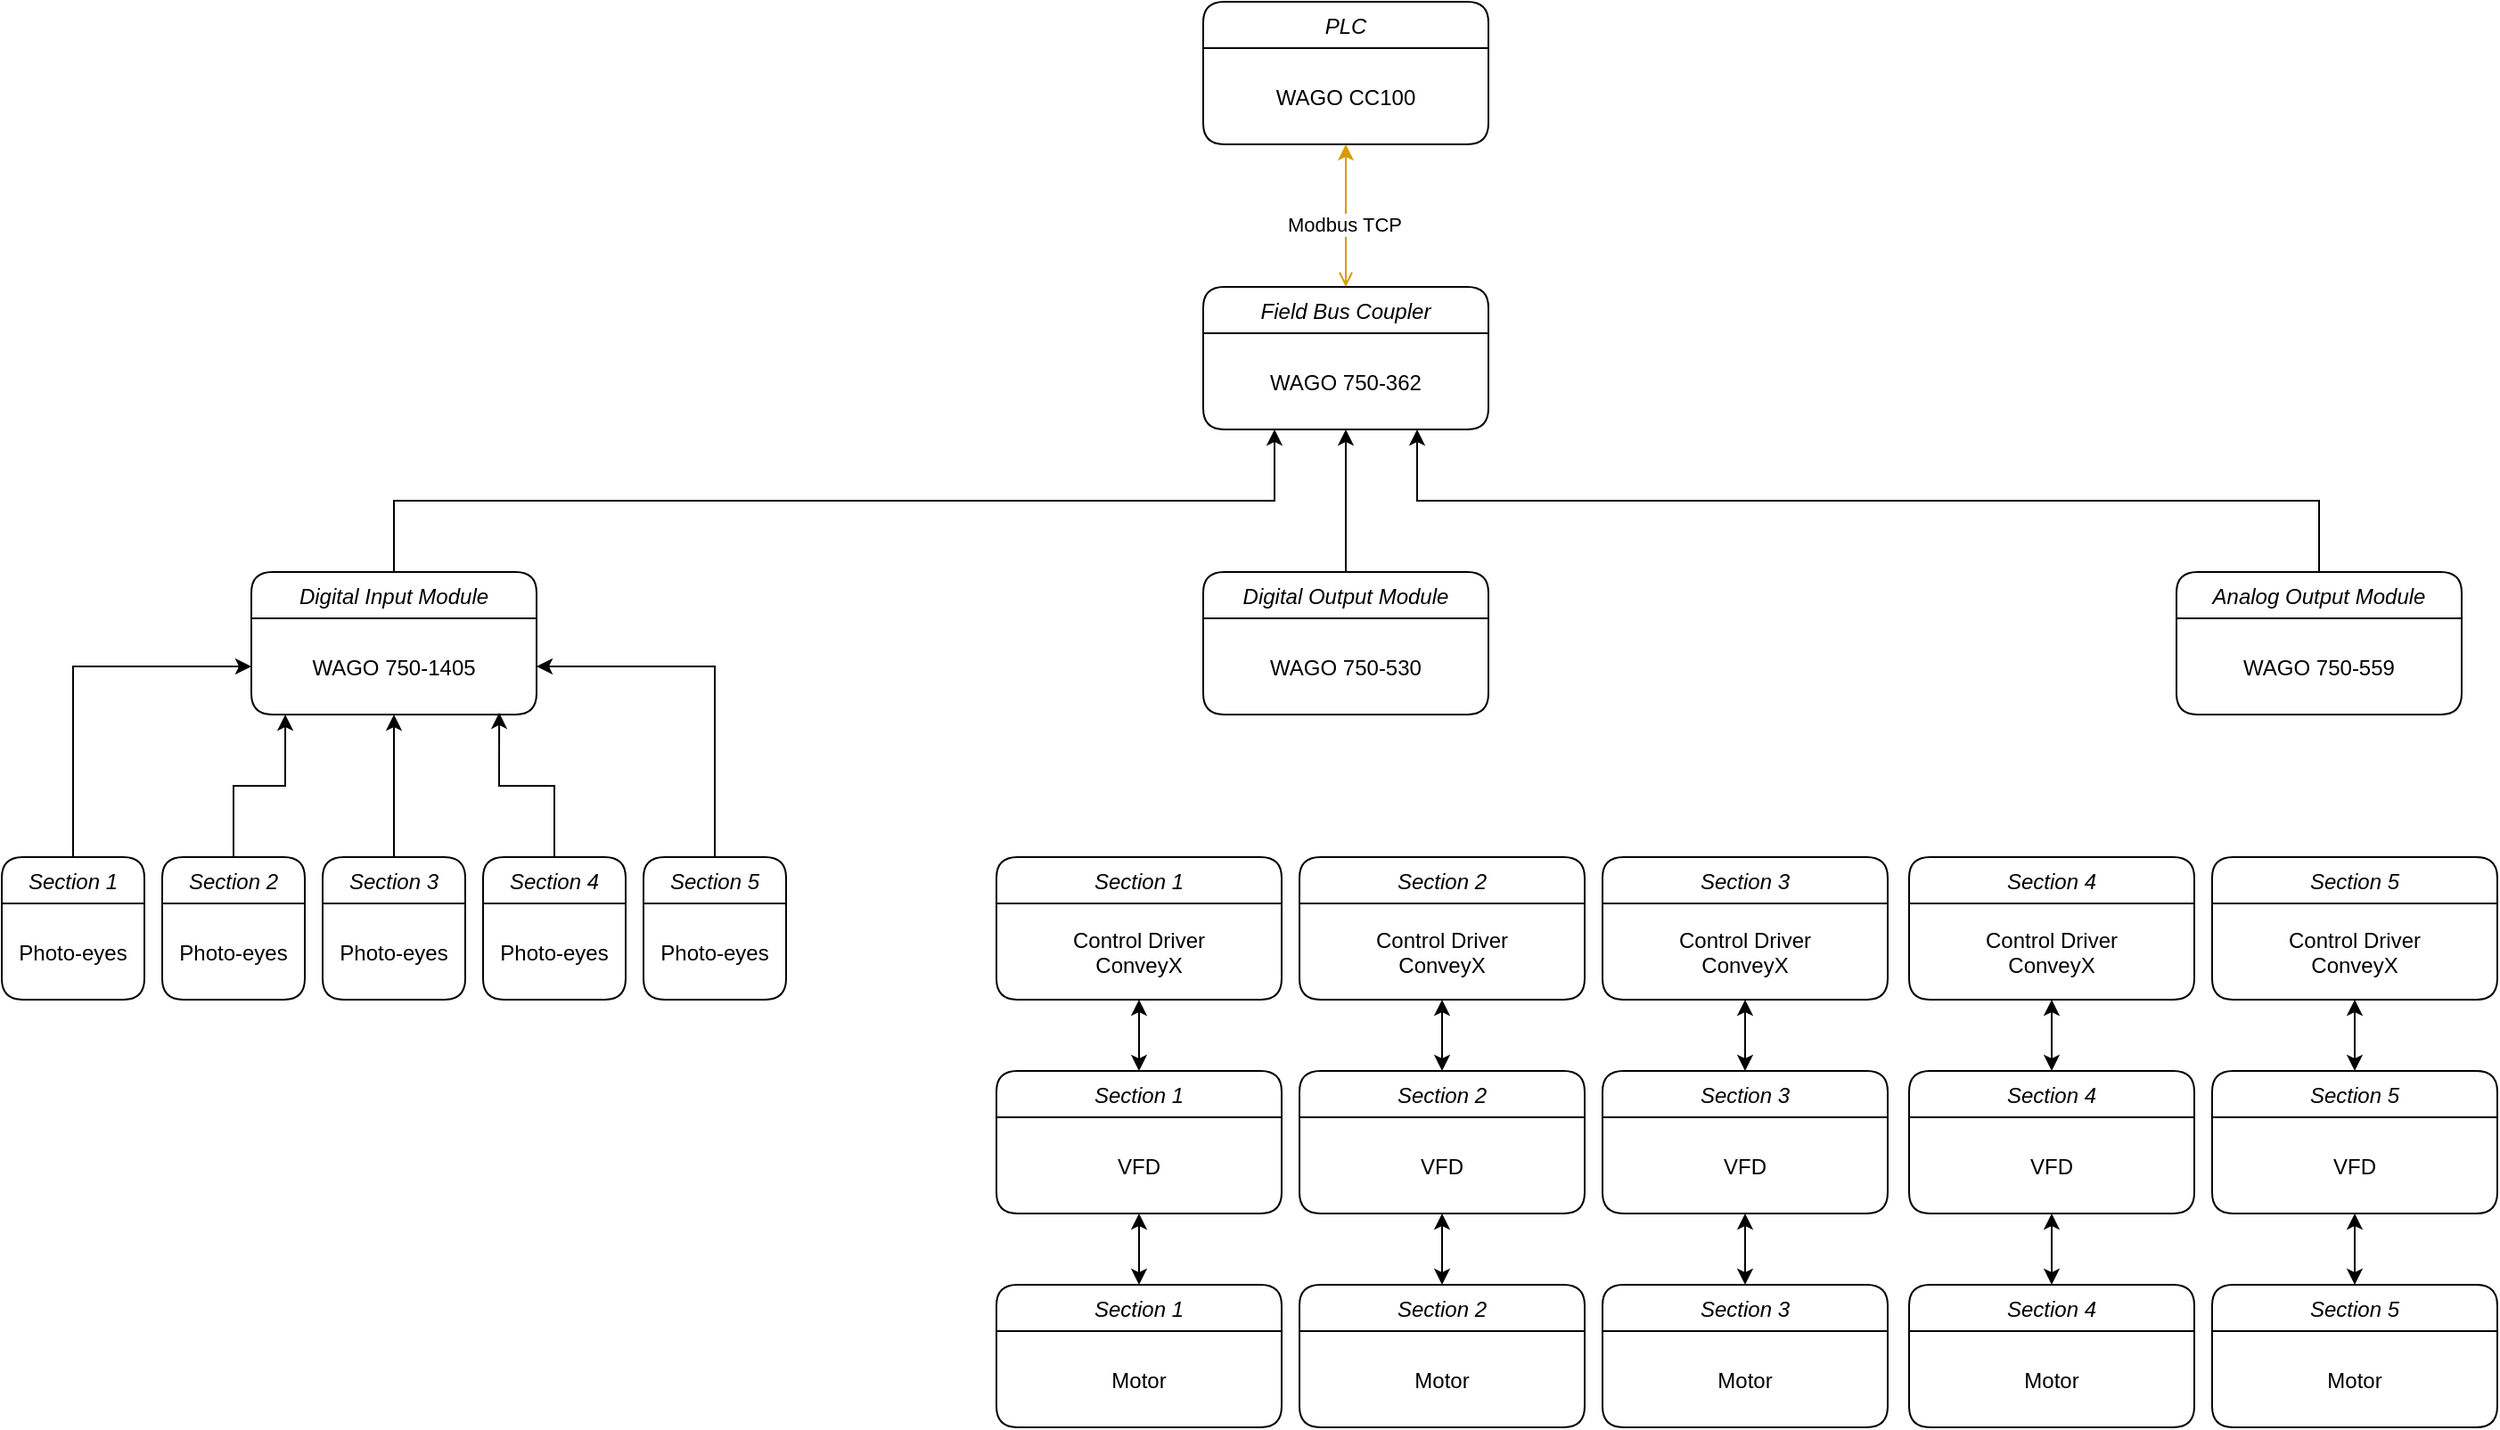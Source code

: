 <mxfile version="21.3.6" type="github">
  <diagram id="C5RBs43oDa-KdzZeNtuy" name="Page-1">
    <mxGraphModel dx="2150" dy="566" grid="1" gridSize="10" guides="1" tooltips="1" connect="1" arrows="1" fold="1" page="1" pageScale="1" pageWidth="1100" pageHeight="1700" math="0" shadow="0">
      <root>
        <mxCell id="WIyWlLk6GJQsqaUBKTNV-0" />
        <mxCell id="WIyWlLk6GJQsqaUBKTNV-1" parent="WIyWlLk6GJQsqaUBKTNV-0" />
        <mxCell id="zkfFHV4jXpPFQw0GAbJ--0" value="PLC" style="swimlane;fontStyle=2;align=center;verticalAlign=top;childLayout=stackLayout;horizontal=1;startSize=26;horizontalStack=0;resizeParent=1;resizeLast=0;collapsible=1;marginBottom=0;rounded=1;shadow=0;strokeWidth=1;" parent="WIyWlLk6GJQsqaUBKTNV-1" vertex="1">
          <mxGeometry x="334" y="40" width="160" height="80" as="geometry">
            <mxRectangle x="230" y="140" width="160" height="26" as="alternateBounds" />
          </mxGeometry>
        </mxCell>
        <mxCell id="zkfFHV4jXpPFQw0GAbJ--2" value="WAGO CC100" style="text;align=center;verticalAlign=middle;spacingLeft=4;spacingRight=4;overflow=hidden;rotatable=0;points=[[0,0.5],[1,0.5]];portConstraint=eastwest;rounded=0;shadow=0;html=0;" parent="zkfFHV4jXpPFQw0GAbJ--0" vertex="1">
          <mxGeometry y="26" width="160" height="54" as="geometry" />
        </mxCell>
        <mxCell id="zkfFHV4jXpPFQw0GAbJ--26" value="" style="endArrow=open;shadow=0;strokeWidth=1;rounded=0;endFill=1;edgeStyle=elbowEdgeStyle;elbow=vertical;entryX=0.5;entryY=0;entryDx=0;entryDy=0;strokeColor=#d79b00;startArrow=classic;startFill=1;fillColor=#ffe6cc;" parent="WIyWlLk6GJQsqaUBKTNV-1" source="zkfFHV4jXpPFQw0GAbJ--0" target="7ierUsJxYk2kknbiMcHi-0" edge="1">
          <mxGeometry x="0.5" y="41" relative="1" as="geometry">
            <mxPoint x="380" y="192" as="sourcePoint" />
            <mxPoint x="508" y="135" as="targetPoint" />
            <mxPoint x="-40" y="32" as="offset" />
          </mxGeometry>
        </mxCell>
        <mxCell id="zkfFHV4jXpPFQw0GAbJ--29" value="lives at" style="text;html=1;resizable=0;points=[];;align=center;verticalAlign=middle;labelBackgroundColor=none;rounded=0;shadow=0;strokeWidth=1;fontSize=12;" parent="zkfFHV4jXpPFQw0GAbJ--26" vertex="1" connectable="0">
          <mxGeometry x="0.5" y="49" relative="1" as="geometry">
            <mxPoint x="-38" y="40" as="offset" />
          </mxGeometry>
        </mxCell>
        <mxCell id="7ierUsJxYk2kknbiMcHi-2" value="Modbus TCP" style="edgeLabel;html=1;align=center;verticalAlign=middle;resizable=0;points=[];" vertex="1" connectable="0" parent="zkfFHV4jXpPFQw0GAbJ--26">
          <mxGeometry x="0.433" y="-1" relative="1" as="geometry">
            <mxPoint y="-13" as="offset" />
          </mxGeometry>
        </mxCell>
        <mxCell id="7ierUsJxYk2kknbiMcHi-0" value="Field Bus Coupler" style="swimlane;fontStyle=2;align=center;verticalAlign=top;childLayout=stackLayout;horizontal=1;startSize=26;horizontalStack=0;resizeParent=1;resizeLast=0;collapsible=1;marginBottom=0;rounded=1;shadow=0;strokeWidth=1;" vertex="1" parent="WIyWlLk6GJQsqaUBKTNV-1">
          <mxGeometry x="334" y="200" width="160" height="80" as="geometry">
            <mxRectangle x="230" y="140" width="160" height="26" as="alternateBounds" />
          </mxGeometry>
        </mxCell>
        <mxCell id="7ierUsJxYk2kknbiMcHi-1" value="WAGO 750-362" style="text;align=center;verticalAlign=middle;spacingLeft=4;spacingRight=4;overflow=hidden;rotatable=0;points=[[0,0.5],[1,0.5]];portConstraint=eastwest;rounded=0;shadow=0;html=0;" vertex="1" parent="7ierUsJxYk2kknbiMcHi-0">
          <mxGeometry y="26" width="160" height="54" as="geometry" />
        </mxCell>
        <mxCell id="7ierUsJxYk2kknbiMcHi-10" style="edgeStyle=orthogonalEdgeStyle;rounded=0;orthogonalLoop=1;jettySize=auto;html=1;exitX=0.5;exitY=0;exitDx=0;exitDy=0;entryX=0.25;entryY=1;entryDx=0;entryDy=0;" edge="1" parent="WIyWlLk6GJQsqaUBKTNV-1" source="7ierUsJxYk2kknbiMcHi-3" target="7ierUsJxYk2kknbiMcHi-0">
          <mxGeometry relative="1" as="geometry" />
        </mxCell>
        <mxCell id="7ierUsJxYk2kknbiMcHi-3" value="Digital Input Module" style="swimlane;fontStyle=2;align=center;verticalAlign=top;childLayout=stackLayout;horizontal=1;startSize=26;horizontalStack=0;resizeParent=1;resizeLast=0;collapsible=1;marginBottom=0;rounded=1;shadow=0;strokeWidth=1;" vertex="1" parent="WIyWlLk6GJQsqaUBKTNV-1">
          <mxGeometry x="-200" y="360" width="160" height="80" as="geometry">
            <mxRectangle x="230" y="140" width="160" height="26" as="alternateBounds" />
          </mxGeometry>
        </mxCell>
        <mxCell id="7ierUsJxYk2kknbiMcHi-4" value="WAGO 750-1405" style="text;align=center;verticalAlign=middle;spacingLeft=4;spacingRight=4;overflow=hidden;rotatable=0;points=[[0,0.5],[1,0.5]];portConstraint=eastwest;rounded=0;shadow=0;html=0;" vertex="1" parent="7ierUsJxYk2kknbiMcHi-3">
          <mxGeometry y="26" width="160" height="54" as="geometry" />
        </mxCell>
        <mxCell id="7ierUsJxYk2kknbiMcHi-11" style="edgeStyle=orthogonalEdgeStyle;rounded=0;orthogonalLoop=1;jettySize=auto;html=1;exitX=0.5;exitY=0;exitDx=0;exitDy=0;entryX=0.5;entryY=1;entryDx=0;entryDy=0;" edge="1" parent="WIyWlLk6GJQsqaUBKTNV-1" source="7ierUsJxYk2kknbiMcHi-5" target="7ierUsJxYk2kknbiMcHi-0">
          <mxGeometry relative="1" as="geometry" />
        </mxCell>
        <mxCell id="7ierUsJxYk2kknbiMcHi-5" value="Digital Output Module" style="swimlane;fontStyle=2;align=center;verticalAlign=top;childLayout=stackLayout;horizontal=1;startSize=26;horizontalStack=0;resizeParent=1;resizeLast=0;collapsible=1;marginBottom=0;rounded=1;shadow=0;strokeWidth=1;" vertex="1" parent="WIyWlLk6GJQsqaUBKTNV-1">
          <mxGeometry x="334" y="360" width="160" height="80" as="geometry">
            <mxRectangle x="230" y="140" width="160" height="26" as="alternateBounds" />
          </mxGeometry>
        </mxCell>
        <mxCell id="7ierUsJxYk2kknbiMcHi-6" value="WAGO 750-530" style="text;align=center;verticalAlign=middle;spacingLeft=4;spacingRight=4;overflow=hidden;rotatable=0;points=[[0,0.5],[1,0.5]];portConstraint=eastwest;rounded=0;shadow=0;html=0;" vertex="1" parent="7ierUsJxYk2kknbiMcHi-5">
          <mxGeometry y="26" width="160" height="54" as="geometry" />
        </mxCell>
        <mxCell id="7ierUsJxYk2kknbiMcHi-12" style="edgeStyle=orthogonalEdgeStyle;rounded=0;orthogonalLoop=1;jettySize=auto;html=1;exitX=0.5;exitY=0;exitDx=0;exitDy=0;entryX=0.75;entryY=1;entryDx=0;entryDy=0;" edge="1" parent="WIyWlLk6GJQsqaUBKTNV-1" source="7ierUsJxYk2kknbiMcHi-7" target="7ierUsJxYk2kknbiMcHi-0">
          <mxGeometry relative="1" as="geometry" />
        </mxCell>
        <mxCell id="7ierUsJxYk2kknbiMcHi-7" value="Analog Output Module" style="swimlane;fontStyle=2;align=center;verticalAlign=top;childLayout=stackLayout;horizontal=1;startSize=26;horizontalStack=0;resizeParent=1;resizeLast=0;collapsible=1;marginBottom=0;rounded=1;shadow=0;strokeWidth=1;" vertex="1" parent="WIyWlLk6GJQsqaUBKTNV-1">
          <mxGeometry x="880" y="360" width="160" height="80" as="geometry">
            <mxRectangle x="230" y="140" width="160" height="26" as="alternateBounds" />
          </mxGeometry>
        </mxCell>
        <mxCell id="7ierUsJxYk2kknbiMcHi-8" value="WAGO 750-559" style="text;align=center;verticalAlign=middle;spacingLeft=4;spacingRight=4;overflow=hidden;rotatable=0;points=[[0,0.5],[1,0.5]];portConstraint=eastwest;rounded=0;shadow=0;html=0;" vertex="1" parent="7ierUsJxYk2kknbiMcHi-7">
          <mxGeometry y="26" width="160" height="54" as="geometry" />
        </mxCell>
        <mxCell id="7ierUsJxYk2kknbiMcHi-25" style="edgeStyle=orthogonalEdgeStyle;rounded=0;orthogonalLoop=1;jettySize=auto;html=1;exitX=0.5;exitY=0;exitDx=0;exitDy=0;entryX=0;entryY=0.5;entryDx=0;entryDy=0;" edge="1" parent="WIyWlLk6GJQsqaUBKTNV-1" source="7ierUsJxYk2kknbiMcHi-13" target="7ierUsJxYk2kknbiMcHi-4">
          <mxGeometry relative="1" as="geometry" />
        </mxCell>
        <mxCell id="7ierUsJxYk2kknbiMcHi-13" value="Section 1" style="swimlane;fontStyle=2;align=center;verticalAlign=top;childLayout=stackLayout;horizontal=1;startSize=26;horizontalStack=0;resizeParent=1;resizeLast=0;collapsible=1;marginBottom=0;rounded=1;shadow=0;strokeWidth=1;" vertex="1" parent="WIyWlLk6GJQsqaUBKTNV-1">
          <mxGeometry x="-340" y="520" width="80" height="80" as="geometry">
            <mxRectangle x="230" y="140" width="160" height="26" as="alternateBounds" />
          </mxGeometry>
        </mxCell>
        <mxCell id="7ierUsJxYk2kknbiMcHi-14" value="Photo-eyes" style="text;align=center;verticalAlign=middle;spacingLeft=4;spacingRight=4;overflow=hidden;rotatable=0;points=[[0,0.5],[1,0.5]];portConstraint=eastwest;rounded=0;shadow=0;html=0;" vertex="1" parent="7ierUsJxYk2kknbiMcHi-13">
          <mxGeometry y="26" width="80" height="54" as="geometry" />
        </mxCell>
        <mxCell id="7ierUsJxYk2kknbiMcHi-26" style="edgeStyle=orthogonalEdgeStyle;rounded=0;orthogonalLoop=1;jettySize=auto;html=1;exitX=0.5;exitY=0;exitDx=0;exitDy=0;entryX=0.119;entryY=1;entryDx=0;entryDy=0;entryPerimeter=0;" edge="1" parent="WIyWlLk6GJQsqaUBKTNV-1" source="7ierUsJxYk2kknbiMcHi-17" target="7ierUsJxYk2kknbiMcHi-4">
          <mxGeometry relative="1" as="geometry" />
        </mxCell>
        <mxCell id="7ierUsJxYk2kknbiMcHi-17" value="Section 2" style="swimlane;fontStyle=2;align=center;verticalAlign=top;childLayout=stackLayout;horizontal=1;startSize=26;horizontalStack=0;resizeParent=1;resizeLast=0;collapsible=1;marginBottom=0;rounded=1;shadow=0;strokeWidth=1;" vertex="1" parent="WIyWlLk6GJQsqaUBKTNV-1">
          <mxGeometry x="-250" y="520" width="80" height="80" as="geometry">
            <mxRectangle x="230" y="140" width="160" height="26" as="alternateBounds" />
          </mxGeometry>
        </mxCell>
        <mxCell id="7ierUsJxYk2kknbiMcHi-18" value="Photo-eyes" style="text;align=center;verticalAlign=middle;spacingLeft=4;spacingRight=4;overflow=hidden;rotatable=0;points=[[0,0.5],[1,0.5]];portConstraint=eastwest;rounded=0;shadow=0;html=0;" vertex="1" parent="7ierUsJxYk2kknbiMcHi-17">
          <mxGeometry y="26" width="80" height="54" as="geometry" />
        </mxCell>
        <mxCell id="7ierUsJxYk2kknbiMcHi-29" style="edgeStyle=orthogonalEdgeStyle;rounded=0;orthogonalLoop=1;jettySize=auto;html=1;exitX=0.5;exitY=0;exitDx=0;exitDy=0;entryX=0.5;entryY=1;entryDx=0;entryDy=0;entryPerimeter=0;" edge="1" parent="WIyWlLk6GJQsqaUBKTNV-1" source="7ierUsJxYk2kknbiMcHi-19" target="7ierUsJxYk2kknbiMcHi-4">
          <mxGeometry relative="1" as="geometry" />
        </mxCell>
        <mxCell id="7ierUsJxYk2kknbiMcHi-19" value="Section 3" style="swimlane;fontStyle=2;align=center;verticalAlign=top;childLayout=stackLayout;horizontal=1;startSize=26;horizontalStack=0;resizeParent=1;resizeLast=0;collapsible=1;marginBottom=0;rounded=1;shadow=0;strokeWidth=1;" vertex="1" parent="WIyWlLk6GJQsqaUBKTNV-1">
          <mxGeometry x="-160" y="520" width="80" height="80" as="geometry">
            <mxRectangle x="230" y="140" width="160" height="26" as="alternateBounds" />
          </mxGeometry>
        </mxCell>
        <mxCell id="7ierUsJxYk2kknbiMcHi-20" value="Photo-eyes" style="text;align=center;verticalAlign=middle;spacingLeft=4;spacingRight=4;overflow=hidden;rotatable=0;points=[[0,0.5],[1,0.5]];portConstraint=eastwest;rounded=0;shadow=0;html=0;" vertex="1" parent="7ierUsJxYk2kknbiMcHi-19">
          <mxGeometry y="26" width="80" height="54" as="geometry" />
        </mxCell>
        <mxCell id="7ierUsJxYk2kknbiMcHi-30" style="edgeStyle=orthogonalEdgeStyle;rounded=0;orthogonalLoop=1;jettySize=auto;html=1;exitX=0.5;exitY=0;exitDx=0;exitDy=0;entryX=0.869;entryY=0.981;entryDx=0;entryDy=0;entryPerimeter=0;" edge="1" parent="WIyWlLk6GJQsqaUBKTNV-1" source="7ierUsJxYk2kknbiMcHi-21" target="7ierUsJxYk2kknbiMcHi-4">
          <mxGeometry relative="1" as="geometry">
            <Array as="points">
              <mxPoint x="-30" y="480" />
              <mxPoint x="-61" y="480" />
            </Array>
          </mxGeometry>
        </mxCell>
        <mxCell id="7ierUsJxYk2kknbiMcHi-21" value="Section 4" style="swimlane;fontStyle=2;align=center;verticalAlign=top;childLayout=stackLayout;horizontal=1;startSize=26;horizontalStack=0;resizeParent=1;resizeLast=0;collapsible=1;marginBottom=0;rounded=1;shadow=0;strokeWidth=1;" vertex="1" parent="WIyWlLk6GJQsqaUBKTNV-1">
          <mxGeometry x="-70" y="520" width="80" height="80" as="geometry">
            <mxRectangle x="230" y="140" width="160" height="26" as="alternateBounds" />
          </mxGeometry>
        </mxCell>
        <mxCell id="7ierUsJxYk2kknbiMcHi-22" value="Photo-eyes" style="text;align=center;verticalAlign=middle;spacingLeft=4;spacingRight=4;overflow=hidden;rotatable=0;points=[[0,0.5],[1,0.5]];portConstraint=eastwest;rounded=0;shadow=0;html=0;" vertex="1" parent="7ierUsJxYk2kknbiMcHi-21">
          <mxGeometry y="26" width="80" height="54" as="geometry" />
        </mxCell>
        <mxCell id="7ierUsJxYk2kknbiMcHi-31" style="edgeStyle=orthogonalEdgeStyle;rounded=0;orthogonalLoop=1;jettySize=auto;html=1;exitX=0.5;exitY=0;exitDx=0;exitDy=0;entryX=1;entryY=0.5;entryDx=0;entryDy=0;" edge="1" parent="WIyWlLk6GJQsqaUBKTNV-1" source="7ierUsJxYk2kknbiMcHi-23" target="7ierUsJxYk2kknbiMcHi-4">
          <mxGeometry relative="1" as="geometry" />
        </mxCell>
        <mxCell id="7ierUsJxYk2kknbiMcHi-23" value="Section 5" style="swimlane;fontStyle=2;align=center;verticalAlign=top;childLayout=stackLayout;horizontal=1;startSize=26;horizontalStack=0;resizeParent=1;resizeLast=0;collapsible=1;marginBottom=0;rounded=1;shadow=0;strokeWidth=1;" vertex="1" parent="WIyWlLk6GJQsqaUBKTNV-1">
          <mxGeometry x="20" y="520" width="80" height="80" as="geometry">
            <mxRectangle x="230" y="140" width="160" height="26" as="alternateBounds" />
          </mxGeometry>
        </mxCell>
        <mxCell id="7ierUsJxYk2kknbiMcHi-24" value="Photo-eyes" style="text;align=center;verticalAlign=middle;spacingLeft=4;spacingRight=4;overflow=hidden;rotatable=0;points=[[0,0.5],[1,0.5]];portConstraint=eastwest;rounded=0;shadow=0;html=0;" vertex="1" parent="7ierUsJxYk2kknbiMcHi-23">
          <mxGeometry y="26" width="80" height="54" as="geometry" />
        </mxCell>
        <mxCell id="7ierUsJxYk2kknbiMcHi-32" value="Section 1" style="swimlane;fontStyle=2;align=center;verticalAlign=top;childLayout=stackLayout;horizontal=1;startSize=26;horizontalStack=0;resizeParent=1;resizeLast=0;collapsible=1;marginBottom=0;rounded=1;shadow=0;strokeWidth=1;" vertex="1" parent="WIyWlLk6GJQsqaUBKTNV-1">
          <mxGeometry x="218" y="520" width="160" height="80" as="geometry">
            <mxRectangle x="230" y="140" width="160" height="26" as="alternateBounds" />
          </mxGeometry>
        </mxCell>
        <mxCell id="7ierUsJxYk2kknbiMcHi-33" value="Control Driver&#xa;ConveyX" style="text;align=center;verticalAlign=middle;spacingLeft=4;spacingRight=4;overflow=hidden;rotatable=0;points=[[0,0.5],[1,0.5]];portConstraint=eastwest;rounded=0;shadow=0;html=0;" vertex="1" parent="7ierUsJxYk2kknbiMcHi-32">
          <mxGeometry y="26" width="160" height="54" as="geometry" />
        </mxCell>
        <mxCell id="7ierUsJxYk2kknbiMcHi-34" value="Section 2" style="swimlane;fontStyle=2;align=center;verticalAlign=top;childLayout=stackLayout;horizontal=1;startSize=26;horizontalStack=0;resizeParent=1;resizeLast=0;collapsible=1;marginBottom=0;rounded=1;shadow=0;strokeWidth=1;" vertex="1" parent="WIyWlLk6GJQsqaUBKTNV-1">
          <mxGeometry x="388" y="520" width="160" height="80" as="geometry">
            <mxRectangle x="230" y="140" width="160" height="26" as="alternateBounds" />
          </mxGeometry>
        </mxCell>
        <mxCell id="7ierUsJxYk2kknbiMcHi-35" value="Control Driver&#xa;ConveyX" style="text;align=center;verticalAlign=middle;spacingLeft=4;spacingRight=4;overflow=hidden;rotatable=0;points=[[0,0.5],[1,0.5]];portConstraint=eastwest;rounded=0;shadow=0;html=0;" vertex="1" parent="7ierUsJxYk2kknbiMcHi-34">
          <mxGeometry y="26" width="160" height="54" as="geometry" />
        </mxCell>
        <mxCell id="7ierUsJxYk2kknbiMcHi-36" value="Section 3" style="swimlane;fontStyle=2;align=center;verticalAlign=top;childLayout=stackLayout;horizontal=1;startSize=26;horizontalStack=0;resizeParent=1;resizeLast=0;collapsible=1;marginBottom=0;rounded=1;shadow=0;strokeWidth=1;" vertex="1" parent="WIyWlLk6GJQsqaUBKTNV-1">
          <mxGeometry x="558" y="520" width="160" height="80" as="geometry">
            <mxRectangle x="230" y="140" width="160" height="26" as="alternateBounds" />
          </mxGeometry>
        </mxCell>
        <mxCell id="7ierUsJxYk2kknbiMcHi-37" value="Control Driver&#xa;ConveyX" style="text;align=center;verticalAlign=middle;spacingLeft=4;spacingRight=4;overflow=hidden;rotatable=0;points=[[0,0.5],[1,0.5]];portConstraint=eastwest;rounded=0;shadow=0;html=0;" vertex="1" parent="7ierUsJxYk2kknbiMcHi-36">
          <mxGeometry y="26" width="160" height="54" as="geometry" />
        </mxCell>
        <mxCell id="7ierUsJxYk2kknbiMcHi-38" value="Section 4" style="swimlane;fontStyle=2;align=center;verticalAlign=top;childLayout=stackLayout;horizontal=1;startSize=26;horizontalStack=0;resizeParent=1;resizeLast=0;collapsible=1;marginBottom=0;rounded=1;shadow=0;strokeWidth=1;" vertex="1" parent="WIyWlLk6GJQsqaUBKTNV-1">
          <mxGeometry x="730" y="520" width="160" height="80" as="geometry">
            <mxRectangle x="230" y="140" width="160" height="26" as="alternateBounds" />
          </mxGeometry>
        </mxCell>
        <mxCell id="7ierUsJxYk2kknbiMcHi-39" value="Control Driver&#xa;ConveyX" style="text;align=center;verticalAlign=middle;spacingLeft=4;spacingRight=4;overflow=hidden;rotatable=0;points=[[0,0.5],[1,0.5]];portConstraint=eastwest;rounded=0;shadow=0;html=0;" vertex="1" parent="7ierUsJxYk2kknbiMcHi-38">
          <mxGeometry y="26" width="160" height="54" as="geometry" />
        </mxCell>
        <mxCell id="7ierUsJxYk2kknbiMcHi-40" value="Section 5" style="swimlane;fontStyle=2;align=center;verticalAlign=top;childLayout=stackLayout;horizontal=1;startSize=26;horizontalStack=0;resizeParent=1;resizeLast=0;collapsible=1;marginBottom=0;rounded=1;shadow=0;strokeWidth=1;" vertex="1" parent="WIyWlLk6GJQsqaUBKTNV-1">
          <mxGeometry x="900" y="520" width="160" height="80" as="geometry">
            <mxRectangle x="230" y="140" width="160" height="26" as="alternateBounds" />
          </mxGeometry>
        </mxCell>
        <mxCell id="7ierUsJxYk2kknbiMcHi-41" value="Control Driver&#xa;ConveyX" style="text;align=center;verticalAlign=middle;spacingLeft=4;spacingRight=4;overflow=hidden;rotatable=0;points=[[0,0.5],[1,0.5]];portConstraint=eastwest;rounded=0;shadow=0;html=0;" vertex="1" parent="7ierUsJxYk2kknbiMcHi-40">
          <mxGeometry y="26" width="160" height="54" as="geometry" />
        </mxCell>
        <mxCell id="7ierUsJxYk2kknbiMcHi-73" style="edgeStyle=orthogonalEdgeStyle;rounded=0;orthogonalLoop=1;jettySize=auto;html=1;exitX=0.5;exitY=0;exitDx=0;exitDy=0;startArrow=classic;startFill=1;" edge="1" parent="WIyWlLk6GJQsqaUBKTNV-1" source="7ierUsJxYk2kknbiMcHi-42" target="7ierUsJxYk2kknbiMcHi-32">
          <mxGeometry relative="1" as="geometry" />
        </mxCell>
        <mxCell id="7ierUsJxYk2kknbiMcHi-42" value="Section 1" style="swimlane;fontStyle=2;align=center;verticalAlign=top;childLayout=stackLayout;horizontal=1;startSize=26;horizontalStack=0;resizeParent=1;resizeLast=0;collapsible=1;marginBottom=0;rounded=1;shadow=0;strokeWidth=1;" vertex="1" parent="WIyWlLk6GJQsqaUBKTNV-1">
          <mxGeometry x="218" y="640" width="160" height="80" as="geometry">
            <mxRectangle x="230" y="140" width="160" height="26" as="alternateBounds" />
          </mxGeometry>
        </mxCell>
        <mxCell id="7ierUsJxYk2kknbiMcHi-43" value="VFD" style="text;align=center;verticalAlign=middle;spacingLeft=4;spacingRight=4;overflow=hidden;rotatable=0;points=[[0,0.5],[1,0.5]];portConstraint=eastwest;rounded=0;shadow=0;html=0;" vertex="1" parent="7ierUsJxYk2kknbiMcHi-42">
          <mxGeometry y="26" width="160" height="54" as="geometry" />
        </mxCell>
        <mxCell id="7ierUsJxYk2kknbiMcHi-74" style="edgeStyle=orthogonalEdgeStyle;rounded=0;orthogonalLoop=1;jettySize=auto;html=1;exitX=0.5;exitY=0;exitDx=0;exitDy=0;startArrow=classic;startFill=1;" edge="1" parent="WIyWlLk6GJQsqaUBKTNV-1" source="7ierUsJxYk2kknbiMcHi-44" target="7ierUsJxYk2kknbiMcHi-34">
          <mxGeometry relative="1" as="geometry" />
        </mxCell>
        <mxCell id="7ierUsJxYk2kknbiMcHi-44" value="Section 2" style="swimlane;fontStyle=2;align=center;verticalAlign=top;childLayout=stackLayout;horizontal=1;startSize=26;horizontalStack=0;resizeParent=1;resizeLast=0;collapsible=1;marginBottom=0;rounded=1;shadow=0;strokeWidth=1;" vertex="1" parent="WIyWlLk6GJQsqaUBKTNV-1">
          <mxGeometry x="388" y="640" width="160" height="80" as="geometry">
            <mxRectangle x="230" y="140" width="160" height="26" as="alternateBounds" />
          </mxGeometry>
        </mxCell>
        <mxCell id="7ierUsJxYk2kknbiMcHi-45" value="VFD" style="text;align=center;verticalAlign=middle;spacingLeft=4;spacingRight=4;overflow=hidden;rotatable=0;points=[[0,0.5],[1,0.5]];portConstraint=eastwest;rounded=0;shadow=0;html=0;" vertex="1" parent="7ierUsJxYk2kknbiMcHi-44">
          <mxGeometry y="26" width="160" height="54" as="geometry" />
        </mxCell>
        <mxCell id="7ierUsJxYk2kknbiMcHi-75" style="edgeStyle=orthogonalEdgeStyle;rounded=0;orthogonalLoop=1;jettySize=auto;html=1;exitX=0.5;exitY=0;exitDx=0;exitDy=0;startArrow=classic;startFill=1;" edge="1" parent="WIyWlLk6GJQsqaUBKTNV-1" source="7ierUsJxYk2kknbiMcHi-46" target="7ierUsJxYk2kknbiMcHi-36">
          <mxGeometry relative="1" as="geometry" />
        </mxCell>
        <mxCell id="7ierUsJxYk2kknbiMcHi-46" value="Section 3" style="swimlane;fontStyle=2;align=center;verticalAlign=top;childLayout=stackLayout;horizontal=1;startSize=26;horizontalStack=0;resizeParent=1;resizeLast=0;collapsible=1;marginBottom=0;rounded=1;shadow=0;strokeWidth=1;" vertex="1" parent="WIyWlLk6GJQsqaUBKTNV-1">
          <mxGeometry x="558" y="640" width="160" height="80" as="geometry">
            <mxRectangle x="230" y="140" width="160" height="26" as="alternateBounds" />
          </mxGeometry>
        </mxCell>
        <mxCell id="7ierUsJxYk2kknbiMcHi-47" value="VFD" style="text;align=center;verticalAlign=middle;spacingLeft=4;spacingRight=4;overflow=hidden;rotatable=0;points=[[0,0.5],[1,0.5]];portConstraint=eastwest;rounded=0;shadow=0;html=0;" vertex="1" parent="7ierUsJxYk2kknbiMcHi-46">
          <mxGeometry y="26" width="160" height="54" as="geometry" />
        </mxCell>
        <mxCell id="7ierUsJxYk2kknbiMcHi-76" style="edgeStyle=orthogonalEdgeStyle;rounded=0;orthogonalLoop=1;jettySize=auto;html=1;exitX=0.5;exitY=0;exitDx=0;exitDy=0;startArrow=classic;startFill=1;" edge="1" parent="WIyWlLk6GJQsqaUBKTNV-1" source="7ierUsJxYk2kknbiMcHi-48" target="7ierUsJxYk2kknbiMcHi-38">
          <mxGeometry relative="1" as="geometry" />
        </mxCell>
        <mxCell id="7ierUsJxYk2kknbiMcHi-48" value="Section 4" style="swimlane;fontStyle=2;align=center;verticalAlign=top;childLayout=stackLayout;horizontal=1;startSize=26;horizontalStack=0;resizeParent=1;resizeLast=0;collapsible=1;marginBottom=0;rounded=1;shadow=0;strokeWidth=1;" vertex="1" parent="WIyWlLk6GJQsqaUBKTNV-1">
          <mxGeometry x="730" y="640" width="160" height="80" as="geometry">
            <mxRectangle x="230" y="140" width="160" height="26" as="alternateBounds" />
          </mxGeometry>
        </mxCell>
        <mxCell id="7ierUsJxYk2kknbiMcHi-49" value="VFD" style="text;align=center;verticalAlign=middle;spacingLeft=4;spacingRight=4;overflow=hidden;rotatable=0;points=[[0,0.5],[1,0.5]];portConstraint=eastwest;rounded=0;shadow=0;html=0;" vertex="1" parent="7ierUsJxYk2kknbiMcHi-48">
          <mxGeometry y="26" width="160" height="54" as="geometry" />
        </mxCell>
        <mxCell id="7ierUsJxYk2kknbiMcHi-77" style="edgeStyle=orthogonalEdgeStyle;rounded=0;orthogonalLoop=1;jettySize=auto;html=1;exitX=0.5;exitY=0;exitDx=0;exitDy=0;startArrow=classic;startFill=1;" edge="1" parent="WIyWlLk6GJQsqaUBKTNV-1" source="7ierUsJxYk2kknbiMcHi-50" target="7ierUsJxYk2kknbiMcHi-40">
          <mxGeometry relative="1" as="geometry" />
        </mxCell>
        <mxCell id="7ierUsJxYk2kknbiMcHi-50" value="Section 5" style="swimlane;fontStyle=2;align=center;verticalAlign=top;childLayout=stackLayout;horizontal=1;startSize=26;horizontalStack=0;resizeParent=1;resizeLast=0;collapsible=1;marginBottom=0;rounded=1;shadow=0;strokeWidth=1;" vertex="1" parent="WIyWlLk6GJQsqaUBKTNV-1">
          <mxGeometry x="900" y="640" width="160" height="80" as="geometry">
            <mxRectangle x="230" y="140" width="160" height="26" as="alternateBounds" />
          </mxGeometry>
        </mxCell>
        <mxCell id="7ierUsJxYk2kknbiMcHi-51" value="VFD" style="text;align=center;verticalAlign=middle;spacingLeft=4;spacingRight=4;overflow=hidden;rotatable=0;points=[[0,0.5],[1,0.5]];portConstraint=eastwest;rounded=0;shadow=0;html=0;" vertex="1" parent="7ierUsJxYk2kknbiMcHi-50">
          <mxGeometry y="26" width="160" height="54" as="geometry" />
        </mxCell>
        <mxCell id="7ierUsJxYk2kknbiMcHi-62" style="edgeStyle=orthogonalEdgeStyle;rounded=0;orthogonalLoop=1;jettySize=auto;html=1;exitX=0.5;exitY=0;exitDx=0;exitDy=0;entryX=0.5;entryY=1;entryDx=0;entryDy=0;entryPerimeter=0;startArrow=classic;startFill=1;" edge="1" parent="WIyWlLk6GJQsqaUBKTNV-1" source="7ierUsJxYk2kknbiMcHi-52" target="7ierUsJxYk2kknbiMcHi-43">
          <mxGeometry relative="1" as="geometry" />
        </mxCell>
        <mxCell id="7ierUsJxYk2kknbiMcHi-52" value="Section 1" style="swimlane;fontStyle=2;align=center;verticalAlign=top;childLayout=stackLayout;horizontal=1;startSize=26;horizontalStack=0;resizeParent=1;resizeLast=0;collapsible=1;marginBottom=0;rounded=1;shadow=0;strokeWidth=1;" vertex="1" parent="WIyWlLk6GJQsqaUBKTNV-1">
          <mxGeometry x="218" y="760" width="160" height="80" as="geometry">
            <mxRectangle x="230" y="140" width="160" height="26" as="alternateBounds" />
          </mxGeometry>
        </mxCell>
        <mxCell id="7ierUsJxYk2kknbiMcHi-53" value="Motor" style="text;align=center;verticalAlign=middle;spacingLeft=4;spacingRight=4;overflow=hidden;rotatable=0;points=[[0,0.5],[1,0.5]];portConstraint=eastwest;rounded=0;shadow=0;html=0;" vertex="1" parent="7ierUsJxYk2kknbiMcHi-52">
          <mxGeometry y="26" width="160" height="54" as="geometry" />
        </mxCell>
        <mxCell id="7ierUsJxYk2kknbiMcHi-63" style="edgeStyle=orthogonalEdgeStyle;rounded=0;orthogonalLoop=1;jettySize=auto;html=1;startArrow=classic;startFill=1;" edge="1" parent="WIyWlLk6GJQsqaUBKTNV-1" source="7ierUsJxYk2kknbiMcHi-54" target="7ierUsJxYk2kknbiMcHi-44">
          <mxGeometry relative="1" as="geometry" />
        </mxCell>
        <mxCell id="7ierUsJxYk2kknbiMcHi-54" value="Section 2" style="swimlane;fontStyle=2;align=center;verticalAlign=top;childLayout=stackLayout;horizontal=1;startSize=26;horizontalStack=0;resizeParent=1;resizeLast=0;collapsible=1;marginBottom=0;rounded=1;shadow=0;strokeWidth=1;" vertex="1" parent="WIyWlLk6GJQsqaUBKTNV-1">
          <mxGeometry x="388" y="760" width="160" height="80" as="geometry">
            <mxRectangle x="230" y="140" width="160" height="26" as="alternateBounds" />
          </mxGeometry>
        </mxCell>
        <mxCell id="7ierUsJxYk2kknbiMcHi-55" value="Motor" style="text;align=center;verticalAlign=middle;spacingLeft=4;spacingRight=4;overflow=hidden;rotatable=0;points=[[0,0.5],[1,0.5]];portConstraint=eastwest;rounded=0;shadow=0;html=0;" vertex="1" parent="7ierUsJxYk2kknbiMcHi-54">
          <mxGeometry y="26" width="160" height="54" as="geometry" />
        </mxCell>
        <mxCell id="7ierUsJxYk2kknbiMcHi-65" style="edgeStyle=orthogonalEdgeStyle;rounded=0;orthogonalLoop=1;jettySize=auto;html=1;startArrow=classic;startFill=1;" edge="1" parent="WIyWlLk6GJQsqaUBKTNV-1" source="7ierUsJxYk2kknbiMcHi-56" target="7ierUsJxYk2kknbiMcHi-46">
          <mxGeometry relative="1" as="geometry" />
        </mxCell>
        <mxCell id="7ierUsJxYk2kknbiMcHi-56" value="Section 3" style="swimlane;fontStyle=2;align=center;verticalAlign=top;childLayout=stackLayout;horizontal=1;startSize=26;horizontalStack=0;resizeParent=1;resizeLast=0;collapsible=1;marginBottom=0;rounded=1;shadow=0;strokeWidth=1;" vertex="1" parent="WIyWlLk6GJQsqaUBKTNV-1">
          <mxGeometry x="558" y="760" width="160" height="80" as="geometry">
            <mxRectangle x="230" y="140" width="160" height="26" as="alternateBounds" />
          </mxGeometry>
        </mxCell>
        <mxCell id="7ierUsJxYk2kknbiMcHi-57" value="Motor" style="text;align=center;verticalAlign=middle;spacingLeft=4;spacingRight=4;overflow=hidden;rotatable=0;points=[[0,0.5],[1,0.5]];portConstraint=eastwest;rounded=0;shadow=0;html=0;" vertex="1" parent="7ierUsJxYk2kknbiMcHi-56">
          <mxGeometry y="26" width="160" height="54" as="geometry" />
        </mxCell>
        <mxCell id="7ierUsJxYk2kknbiMcHi-66" style="edgeStyle=orthogonalEdgeStyle;rounded=0;orthogonalLoop=1;jettySize=auto;html=1;startArrow=classic;startFill=1;" edge="1" parent="WIyWlLk6GJQsqaUBKTNV-1" source="7ierUsJxYk2kknbiMcHi-58" target="7ierUsJxYk2kknbiMcHi-48">
          <mxGeometry relative="1" as="geometry" />
        </mxCell>
        <mxCell id="7ierUsJxYk2kknbiMcHi-58" value="Section 4" style="swimlane;fontStyle=2;align=center;verticalAlign=top;childLayout=stackLayout;horizontal=1;startSize=26;horizontalStack=0;resizeParent=1;resizeLast=0;collapsible=1;marginBottom=0;rounded=1;shadow=0;strokeWidth=1;" vertex="1" parent="WIyWlLk6GJQsqaUBKTNV-1">
          <mxGeometry x="730" y="760" width="160" height="80" as="geometry">
            <mxRectangle x="230" y="140" width="160" height="26" as="alternateBounds" />
          </mxGeometry>
        </mxCell>
        <mxCell id="7ierUsJxYk2kknbiMcHi-59" value="Motor" style="text;align=center;verticalAlign=middle;spacingLeft=4;spacingRight=4;overflow=hidden;rotatable=0;points=[[0,0.5],[1,0.5]];portConstraint=eastwest;rounded=0;shadow=0;html=0;" vertex="1" parent="7ierUsJxYk2kknbiMcHi-58">
          <mxGeometry y="26" width="160" height="54" as="geometry" />
        </mxCell>
        <mxCell id="7ierUsJxYk2kknbiMcHi-67" style="edgeStyle=orthogonalEdgeStyle;rounded=0;orthogonalLoop=1;jettySize=auto;html=1;startArrow=classic;startFill=1;" edge="1" parent="WIyWlLk6GJQsqaUBKTNV-1" source="7ierUsJxYk2kknbiMcHi-60" target="7ierUsJxYk2kknbiMcHi-50">
          <mxGeometry relative="1" as="geometry" />
        </mxCell>
        <mxCell id="7ierUsJxYk2kknbiMcHi-60" value="Section 5" style="swimlane;fontStyle=2;align=center;verticalAlign=top;childLayout=stackLayout;horizontal=1;startSize=26;horizontalStack=0;resizeParent=1;resizeLast=0;collapsible=1;marginBottom=0;rounded=1;shadow=0;strokeWidth=1;" vertex="1" parent="WIyWlLk6GJQsqaUBKTNV-1">
          <mxGeometry x="900" y="760" width="160" height="80" as="geometry">
            <mxRectangle x="230" y="140" width="160" height="26" as="alternateBounds" />
          </mxGeometry>
        </mxCell>
        <mxCell id="7ierUsJxYk2kknbiMcHi-61" value="Motor" style="text;align=center;verticalAlign=middle;spacingLeft=4;spacingRight=4;overflow=hidden;rotatable=0;points=[[0,0.5],[1,0.5]];portConstraint=eastwest;rounded=0;shadow=0;html=0;" vertex="1" parent="7ierUsJxYk2kknbiMcHi-60">
          <mxGeometry y="26" width="160" height="54" as="geometry" />
        </mxCell>
      </root>
    </mxGraphModel>
  </diagram>
</mxfile>
